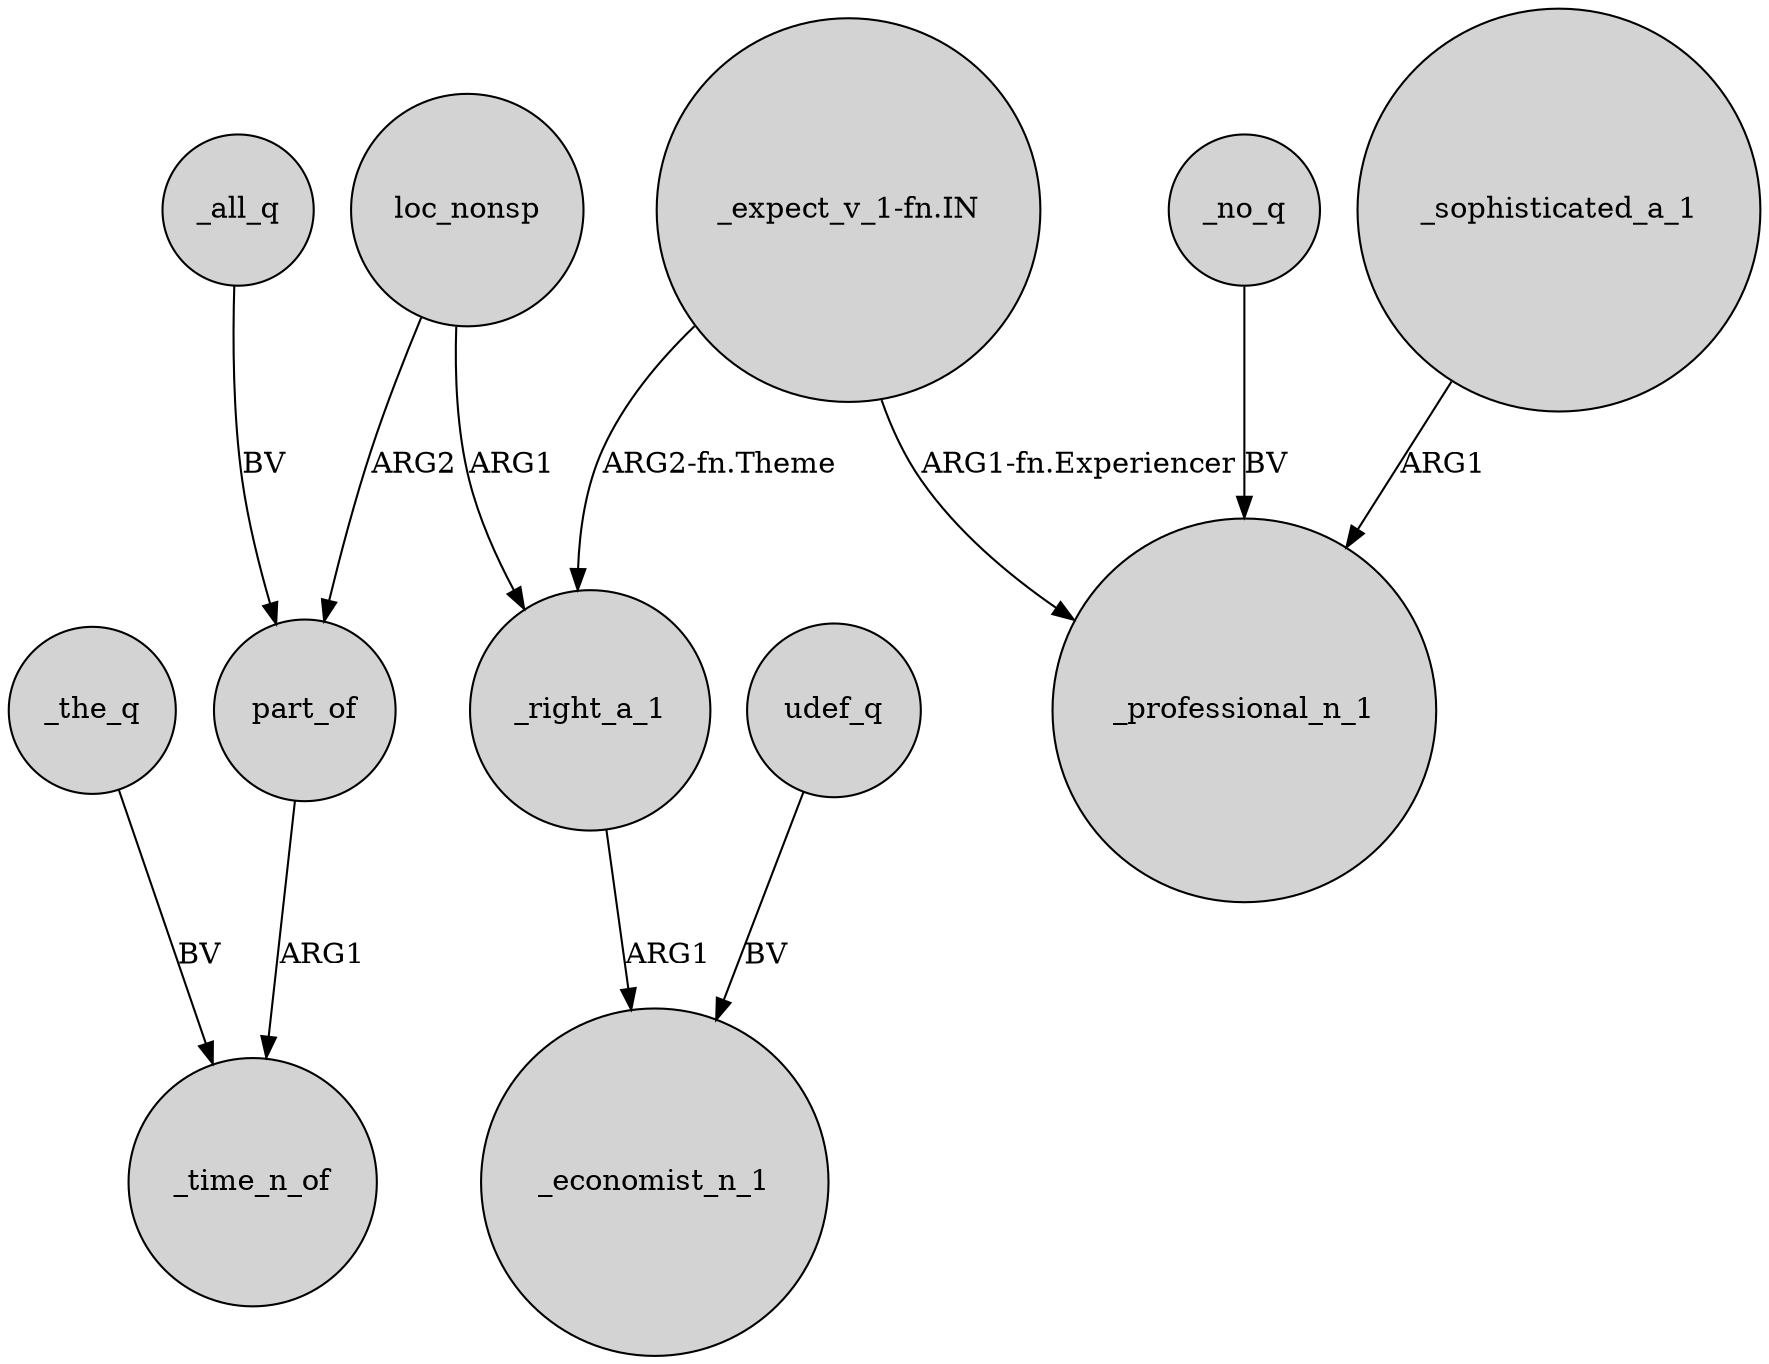 digraph {
	node [shape=circle style=filled]
	loc_nonsp -> part_of [label=ARG2]
	_the_q -> _time_n_of [label=BV]
	"_expect_v_1-fn.IN" -> _professional_n_1 [label="ARG1-fn.Experiencer"]
	part_of -> _time_n_of [label=ARG1]
	udef_q -> _economist_n_1 [label=BV]
	loc_nonsp -> _right_a_1 [label=ARG1]
	"_expect_v_1-fn.IN" -> _right_a_1 [label="ARG2-fn.Theme"]
	_all_q -> part_of [label=BV]
	_no_q -> _professional_n_1 [label=BV]
	_right_a_1 -> _economist_n_1 [label=ARG1]
	_sophisticated_a_1 -> _professional_n_1 [label=ARG1]
}
